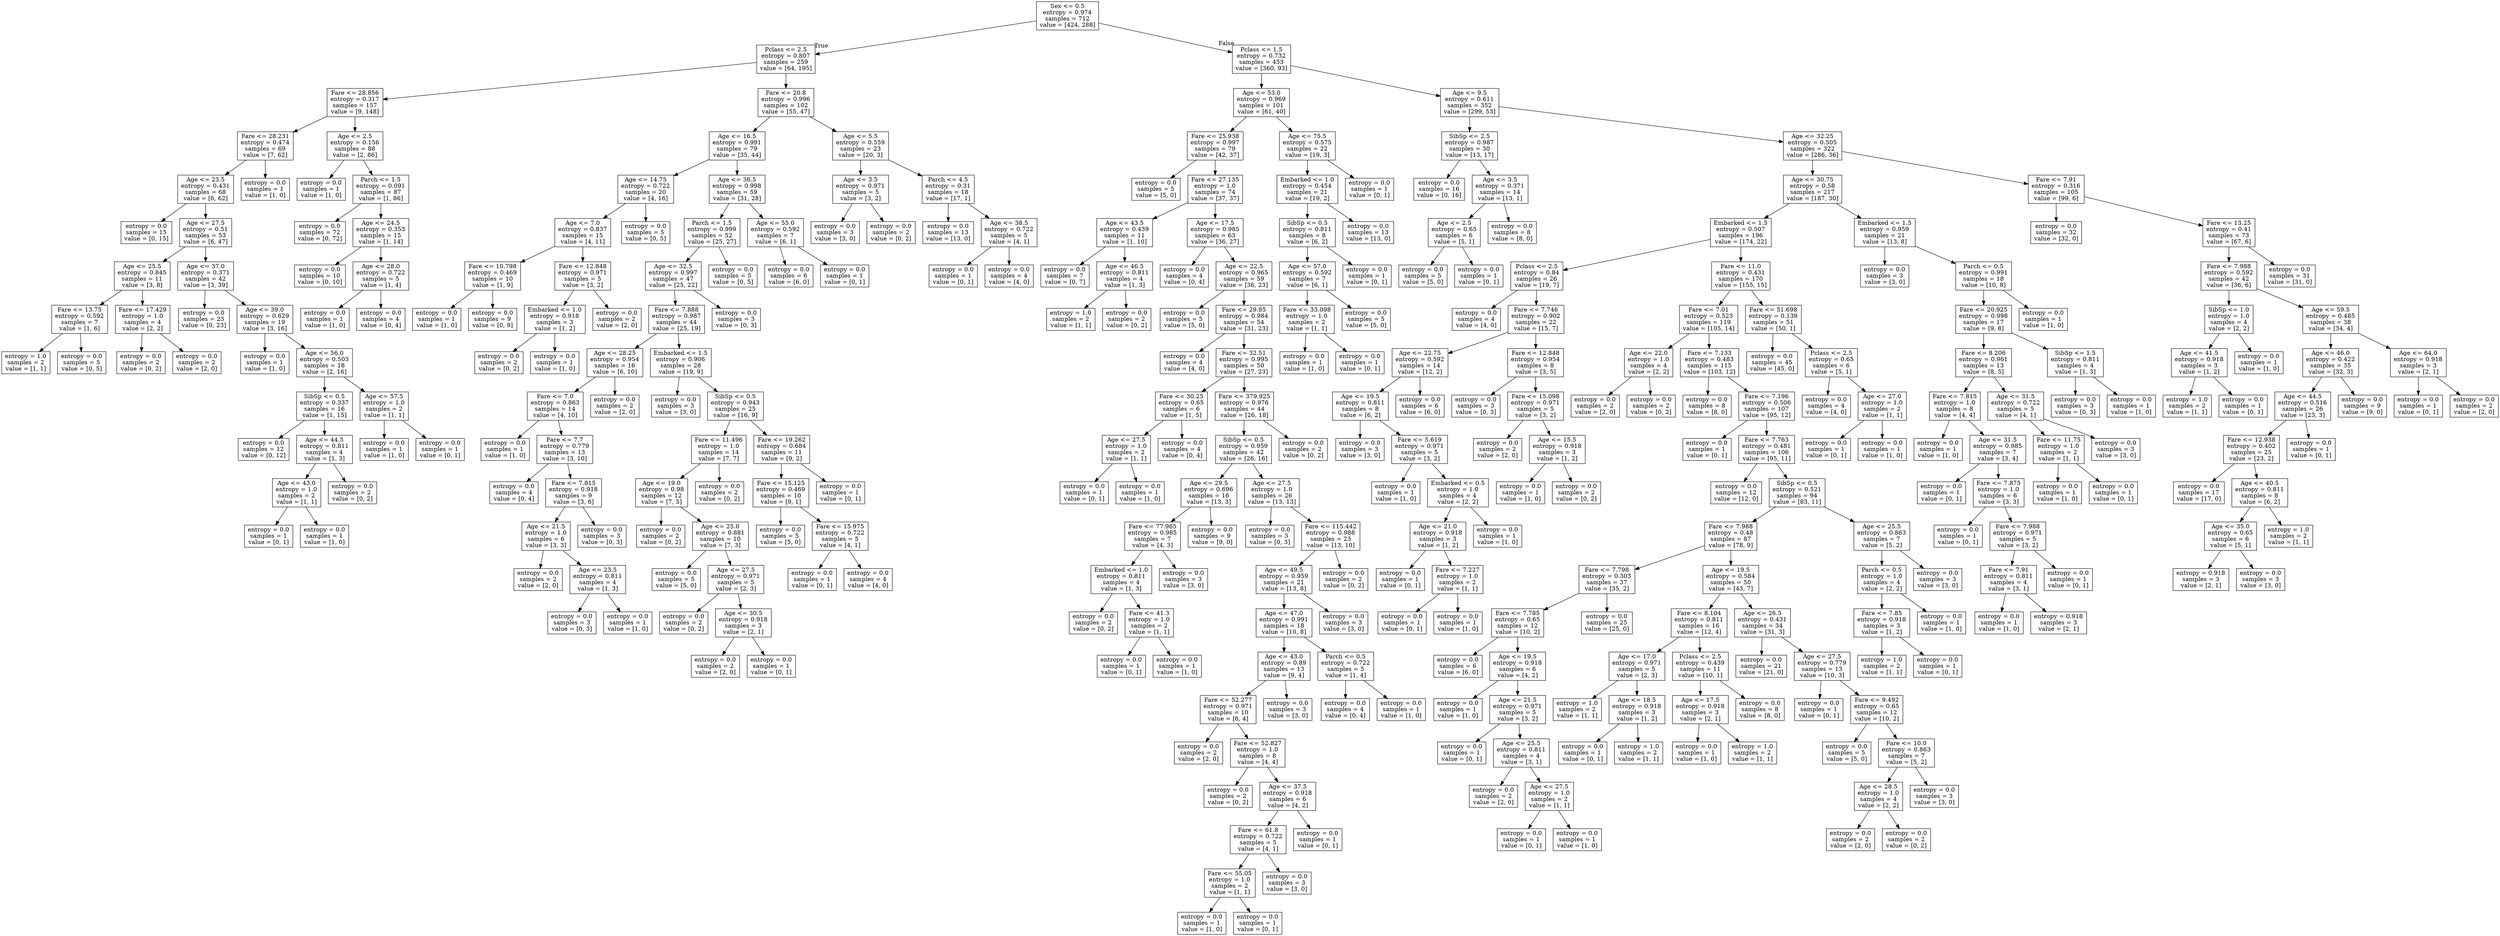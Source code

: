 digraph Tree {
node [shape=box] ;
0 [label="Sex <= 0.5\nentropy = 0.974\nsamples = 712\nvalue = [424, 288]"] ;
1 [label="Pclass <= 2.5\nentropy = 0.807\nsamples = 259\nvalue = [64, 195]"] ;
0 -> 1 [labeldistance=2.5, labelangle=45, headlabel="True"] ;
2 [label="Fare <= 28.856\nentropy = 0.317\nsamples = 157\nvalue = [9, 148]"] ;
1 -> 2 ;
3 [label="Fare <= 28.231\nentropy = 0.474\nsamples = 69\nvalue = [7, 62]"] ;
2 -> 3 ;
4 [label="Age <= 23.5\nentropy = 0.431\nsamples = 68\nvalue = [6, 62]"] ;
3 -> 4 ;
5 [label="entropy = 0.0\nsamples = 15\nvalue = [0, 15]"] ;
4 -> 5 ;
6 [label="Age <= 27.5\nentropy = 0.51\nsamples = 53\nvalue = [6, 47]"] ;
4 -> 6 ;
7 [label="Age <= 25.5\nentropy = 0.845\nsamples = 11\nvalue = [3, 8]"] ;
6 -> 7 ;
8 [label="Fare <= 13.75\nentropy = 0.592\nsamples = 7\nvalue = [1, 6]"] ;
7 -> 8 ;
9 [label="entropy = 1.0\nsamples = 2\nvalue = [1, 1]"] ;
8 -> 9 ;
10 [label="entropy = 0.0\nsamples = 5\nvalue = [0, 5]"] ;
8 -> 10 ;
11 [label="Fare <= 17.429\nentropy = 1.0\nsamples = 4\nvalue = [2, 2]"] ;
7 -> 11 ;
12 [label="entropy = 0.0\nsamples = 2\nvalue = [0, 2]"] ;
11 -> 12 ;
13 [label="entropy = 0.0\nsamples = 2\nvalue = [2, 0]"] ;
11 -> 13 ;
14 [label="Age <= 37.0\nentropy = 0.371\nsamples = 42\nvalue = [3, 39]"] ;
6 -> 14 ;
15 [label="entropy = 0.0\nsamples = 23\nvalue = [0, 23]"] ;
14 -> 15 ;
16 [label="Age <= 39.0\nentropy = 0.629\nsamples = 19\nvalue = [3, 16]"] ;
14 -> 16 ;
17 [label="entropy = 0.0\nsamples = 1\nvalue = [1, 0]"] ;
16 -> 17 ;
18 [label="Age <= 56.0\nentropy = 0.503\nsamples = 18\nvalue = [2, 16]"] ;
16 -> 18 ;
19 [label="SibSp <= 0.5\nentropy = 0.337\nsamples = 16\nvalue = [1, 15]"] ;
18 -> 19 ;
20 [label="entropy = 0.0\nsamples = 12\nvalue = [0, 12]"] ;
19 -> 20 ;
21 [label="Age <= 44.5\nentropy = 0.811\nsamples = 4\nvalue = [1, 3]"] ;
19 -> 21 ;
22 [label="Age <= 43.0\nentropy = 1.0\nsamples = 2\nvalue = [1, 1]"] ;
21 -> 22 ;
23 [label="entropy = 0.0\nsamples = 1\nvalue = [0, 1]"] ;
22 -> 23 ;
24 [label="entropy = 0.0\nsamples = 1\nvalue = [1, 0]"] ;
22 -> 24 ;
25 [label="entropy = 0.0\nsamples = 2\nvalue = [0, 2]"] ;
21 -> 25 ;
26 [label="Age <= 57.5\nentropy = 1.0\nsamples = 2\nvalue = [1, 1]"] ;
18 -> 26 ;
27 [label="entropy = 0.0\nsamples = 1\nvalue = [1, 0]"] ;
26 -> 27 ;
28 [label="entropy = 0.0\nsamples = 1\nvalue = [0, 1]"] ;
26 -> 28 ;
29 [label="entropy = 0.0\nsamples = 1\nvalue = [1, 0]"] ;
3 -> 29 ;
30 [label="Age <= 2.5\nentropy = 0.156\nsamples = 88\nvalue = [2, 86]"] ;
2 -> 30 ;
31 [label="entropy = 0.0\nsamples = 1\nvalue = [1, 0]"] ;
30 -> 31 ;
32 [label="Parch <= 1.5\nentropy = 0.091\nsamples = 87\nvalue = [1, 86]"] ;
30 -> 32 ;
33 [label="entropy = 0.0\nsamples = 72\nvalue = [0, 72]"] ;
32 -> 33 ;
34 [label="Age <= 24.5\nentropy = 0.353\nsamples = 15\nvalue = [1, 14]"] ;
32 -> 34 ;
35 [label="entropy = 0.0\nsamples = 10\nvalue = [0, 10]"] ;
34 -> 35 ;
36 [label="Age <= 28.0\nentropy = 0.722\nsamples = 5\nvalue = [1, 4]"] ;
34 -> 36 ;
37 [label="entropy = 0.0\nsamples = 1\nvalue = [1, 0]"] ;
36 -> 37 ;
38 [label="entropy = 0.0\nsamples = 4\nvalue = [0, 4]"] ;
36 -> 38 ;
39 [label="Fare <= 20.8\nentropy = 0.996\nsamples = 102\nvalue = [55, 47]"] ;
1 -> 39 ;
40 [label="Age <= 16.5\nentropy = 0.991\nsamples = 79\nvalue = [35, 44]"] ;
39 -> 40 ;
41 [label="Age <= 14.75\nentropy = 0.722\nsamples = 20\nvalue = [4, 16]"] ;
40 -> 41 ;
42 [label="Age <= 7.0\nentropy = 0.837\nsamples = 15\nvalue = [4, 11]"] ;
41 -> 42 ;
43 [label="Fare <= 10.798\nentropy = 0.469\nsamples = 10\nvalue = [1, 9]"] ;
42 -> 43 ;
44 [label="entropy = 0.0\nsamples = 1\nvalue = [1, 0]"] ;
43 -> 44 ;
45 [label="entropy = 0.0\nsamples = 9\nvalue = [0, 9]"] ;
43 -> 45 ;
46 [label="Fare <= 12.848\nentropy = 0.971\nsamples = 5\nvalue = [3, 2]"] ;
42 -> 46 ;
47 [label="Embarked <= 1.0\nentropy = 0.918\nsamples = 3\nvalue = [1, 2]"] ;
46 -> 47 ;
48 [label="entropy = 0.0\nsamples = 2\nvalue = [0, 2]"] ;
47 -> 48 ;
49 [label="entropy = 0.0\nsamples = 1\nvalue = [1, 0]"] ;
47 -> 49 ;
50 [label="entropy = 0.0\nsamples = 2\nvalue = [2, 0]"] ;
46 -> 50 ;
51 [label="entropy = 0.0\nsamples = 5\nvalue = [0, 5]"] ;
41 -> 51 ;
52 [label="Age <= 36.5\nentropy = 0.998\nsamples = 59\nvalue = [31, 28]"] ;
40 -> 52 ;
53 [label="Parch <= 1.5\nentropy = 0.999\nsamples = 52\nvalue = [25, 27]"] ;
52 -> 53 ;
54 [label="Age <= 32.5\nentropy = 0.997\nsamples = 47\nvalue = [25, 22]"] ;
53 -> 54 ;
55 [label="Fare <= 7.888\nentropy = 0.987\nsamples = 44\nvalue = [25, 19]"] ;
54 -> 55 ;
56 [label="Age <= 28.25\nentropy = 0.954\nsamples = 16\nvalue = [6, 10]"] ;
55 -> 56 ;
57 [label="Fare <= 7.0\nentropy = 0.863\nsamples = 14\nvalue = [4, 10]"] ;
56 -> 57 ;
58 [label="entropy = 0.0\nsamples = 1\nvalue = [1, 0]"] ;
57 -> 58 ;
59 [label="Fare <= 7.7\nentropy = 0.779\nsamples = 13\nvalue = [3, 10]"] ;
57 -> 59 ;
60 [label="entropy = 0.0\nsamples = 4\nvalue = [0, 4]"] ;
59 -> 60 ;
61 [label="Fare <= 7.815\nentropy = 0.918\nsamples = 9\nvalue = [3, 6]"] ;
59 -> 61 ;
62 [label="Age <= 21.5\nentropy = 1.0\nsamples = 6\nvalue = [3, 3]"] ;
61 -> 62 ;
63 [label="entropy = 0.0\nsamples = 2\nvalue = [2, 0]"] ;
62 -> 63 ;
64 [label="Age <= 23.5\nentropy = 0.811\nsamples = 4\nvalue = [1, 3]"] ;
62 -> 64 ;
65 [label="entropy = 0.0\nsamples = 3\nvalue = [0, 3]"] ;
64 -> 65 ;
66 [label="entropy = 0.0\nsamples = 1\nvalue = [1, 0]"] ;
64 -> 66 ;
67 [label="entropy = 0.0\nsamples = 3\nvalue = [0, 3]"] ;
61 -> 67 ;
68 [label="entropy = 0.0\nsamples = 2\nvalue = [2, 0]"] ;
56 -> 68 ;
69 [label="Embarked <= 1.5\nentropy = 0.906\nsamples = 28\nvalue = [19, 9]"] ;
55 -> 69 ;
70 [label="entropy = 0.0\nsamples = 3\nvalue = [3, 0]"] ;
69 -> 70 ;
71 [label="SibSp <= 0.5\nentropy = 0.943\nsamples = 25\nvalue = [16, 9]"] ;
69 -> 71 ;
72 [label="Fare <= 11.496\nentropy = 1.0\nsamples = 14\nvalue = [7, 7]"] ;
71 -> 72 ;
73 [label="Age <= 19.0\nentropy = 0.98\nsamples = 12\nvalue = [7, 5]"] ;
72 -> 73 ;
74 [label="entropy = 0.0\nsamples = 2\nvalue = [0, 2]"] ;
73 -> 74 ;
75 [label="Age <= 25.0\nentropy = 0.881\nsamples = 10\nvalue = [7, 3]"] ;
73 -> 75 ;
76 [label="entropy = 0.0\nsamples = 5\nvalue = [5, 0]"] ;
75 -> 76 ;
77 [label="Age <= 27.5\nentropy = 0.971\nsamples = 5\nvalue = [2, 3]"] ;
75 -> 77 ;
78 [label="entropy = 0.0\nsamples = 2\nvalue = [0, 2]"] ;
77 -> 78 ;
79 [label="Age <= 30.5\nentropy = 0.918\nsamples = 3\nvalue = [2, 1]"] ;
77 -> 79 ;
80 [label="entropy = 0.0\nsamples = 2\nvalue = [2, 0]"] ;
79 -> 80 ;
81 [label="entropy = 0.0\nsamples = 1\nvalue = [0, 1]"] ;
79 -> 81 ;
82 [label="entropy = 0.0\nsamples = 2\nvalue = [0, 2]"] ;
72 -> 82 ;
83 [label="Fare <= 19.262\nentropy = 0.684\nsamples = 11\nvalue = [9, 2]"] ;
71 -> 83 ;
84 [label="Fare <= 15.125\nentropy = 0.469\nsamples = 10\nvalue = [9, 1]"] ;
83 -> 84 ;
85 [label="entropy = 0.0\nsamples = 5\nvalue = [5, 0]"] ;
84 -> 85 ;
86 [label="Fare <= 15.975\nentropy = 0.722\nsamples = 5\nvalue = [4, 1]"] ;
84 -> 86 ;
87 [label="entropy = 0.0\nsamples = 1\nvalue = [0, 1]"] ;
86 -> 87 ;
88 [label="entropy = 0.0\nsamples = 4\nvalue = [4, 0]"] ;
86 -> 88 ;
89 [label="entropy = 0.0\nsamples = 1\nvalue = [0, 1]"] ;
83 -> 89 ;
90 [label="entropy = 0.0\nsamples = 3\nvalue = [0, 3]"] ;
54 -> 90 ;
91 [label="entropy = 0.0\nsamples = 5\nvalue = [0, 5]"] ;
53 -> 91 ;
92 [label="Age <= 55.0\nentropy = 0.592\nsamples = 7\nvalue = [6, 1]"] ;
52 -> 92 ;
93 [label="entropy = 0.0\nsamples = 6\nvalue = [6, 0]"] ;
92 -> 93 ;
94 [label="entropy = 0.0\nsamples = 1\nvalue = [0, 1]"] ;
92 -> 94 ;
95 [label="Age <= 5.5\nentropy = 0.559\nsamples = 23\nvalue = [20, 3]"] ;
39 -> 95 ;
96 [label="Age <= 3.5\nentropy = 0.971\nsamples = 5\nvalue = [3, 2]"] ;
95 -> 96 ;
97 [label="entropy = 0.0\nsamples = 3\nvalue = [3, 0]"] ;
96 -> 97 ;
98 [label="entropy = 0.0\nsamples = 2\nvalue = [0, 2]"] ;
96 -> 98 ;
99 [label="Parch <= 4.5\nentropy = 0.31\nsamples = 18\nvalue = [17, 1]"] ;
95 -> 99 ;
100 [label="entropy = 0.0\nsamples = 13\nvalue = [13, 0]"] ;
99 -> 100 ;
101 [label="Age <= 38.5\nentropy = 0.722\nsamples = 5\nvalue = [4, 1]"] ;
99 -> 101 ;
102 [label="entropy = 0.0\nsamples = 1\nvalue = [0, 1]"] ;
101 -> 102 ;
103 [label="entropy = 0.0\nsamples = 4\nvalue = [4, 0]"] ;
101 -> 103 ;
104 [label="Pclass <= 1.5\nentropy = 0.732\nsamples = 453\nvalue = [360, 93]"] ;
0 -> 104 [labeldistance=2.5, labelangle=-45, headlabel="False"] ;
105 [label="Age <= 53.0\nentropy = 0.969\nsamples = 101\nvalue = [61, 40]"] ;
104 -> 105 ;
106 [label="Fare <= 25.938\nentropy = 0.997\nsamples = 79\nvalue = [42, 37]"] ;
105 -> 106 ;
107 [label="entropy = 0.0\nsamples = 5\nvalue = [5, 0]"] ;
106 -> 107 ;
108 [label="Fare <= 27.135\nentropy = 1.0\nsamples = 74\nvalue = [37, 37]"] ;
106 -> 108 ;
109 [label="Age <= 43.5\nentropy = 0.439\nsamples = 11\nvalue = [1, 10]"] ;
108 -> 109 ;
110 [label="entropy = 0.0\nsamples = 7\nvalue = [0, 7]"] ;
109 -> 110 ;
111 [label="Age <= 46.5\nentropy = 0.811\nsamples = 4\nvalue = [1, 3]"] ;
109 -> 111 ;
112 [label="entropy = 1.0\nsamples = 2\nvalue = [1, 1]"] ;
111 -> 112 ;
113 [label="entropy = 0.0\nsamples = 2\nvalue = [0, 2]"] ;
111 -> 113 ;
114 [label="Age <= 17.5\nentropy = 0.985\nsamples = 63\nvalue = [36, 27]"] ;
108 -> 114 ;
115 [label="entropy = 0.0\nsamples = 4\nvalue = [0, 4]"] ;
114 -> 115 ;
116 [label="Age <= 22.5\nentropy = 0.965\nsamples = 59\nvalue = [36, 23]"] ;
114 -> 116 ;
117 [label="entropy = 0.0\nsamples = 5\nvalue = [5, 0]"] ;
116 -> 117 ;
118 [label="Fare <= 29.85\nentropy = 0.984\nsamples = 54\nvalue = [31, 23]"] ;
116 -> 118 ;
119 [label="entropy = 0.0\nsamples = 4\nvalue = [4, 0]"] ;
118 -> 119 ;
120 [label="Fare <= 32.51\nentropy = 0.995\nsamples = 50\nvalue = [27, 23]"] ;
118 -> 120 ;
121 [label="Fare <= 30.25\nentropy = 0.65\nsamples = 6\nvalue = [1, 5]"] ;
120 -> 121 ;
122 [label="Age <= 27.5\nentropy = 1.0\nsamples = 2\nvalue = [1, 1]"] ;
121 -> 122 ;
123 [label="entropy = 0.0\nsamples = 1\nvalue = [0, 1]"] ;
122 -> 123 ;
124 [label="entropy = 0.0\nsamples = 1\nvalue = [1, 0]"] ;
122 -> 124 ;
125 [label="entropy = 0.0\nsamples = 4\nvalue = [0, 4]"] ;
121 -> 125 ;
126 [label="Fare <= 379.925\nentropy = 0.976\nsamples = 44\nvalue = [26, 18]"] ;
120 -> 126 ;
127 [label="SibSp <= 0.5\nentropy = 0.959\nsamples = 42\nvalue = [26, 16]"] ;
126 -> 127 ;
128 [label="Age <= 29.5\nentropy = 0.696\nsamples = 16\nvalue = [13, 3]"] ;
127 -> 128 ;
129 [label="Fare <= 77.965\nentropy = 0.985\nsamples = 7\nvalue = [4, 3]"] ;
128 -> 129 ;
130 [label="Embarked <= 1.0\nentropy = 0.811\nsamples = 4\nvalue = [1, 3]"] ;
129 -> 130 ;
131 [label="entropy = 0.0\nsamples = 2\nvalue = [0, 2]"] ;
130 -> 131 ;
132 [label="Fare <= 41.3\nentropy = 1.0\nsamples = 2\nvalue = [1, 1]"] ;
130 -> 132 ;
133 [label="entropy = 0.0\nsamples = 1\nvalue = [0, 1]"] ;
132 -> 133 ;
134 [label="entropy = 0.0\nsamples = 1\nvalue = [1, 0]"] ;
132 -> 134 ;
135 [label="entropy = 0.0\nsamples = 3\nvalue = [3, 0]"] ;
129 -> 135 ;
136 [label="entropy = 0.0\nsamples = 9\nvalue = [9, 0]"] ;
128 -> 136 ;
137 [label="Age <= 27.5\nentropy = 1.0\nsamples = 26\nvalue = [13, 13]"] ;
127 -> 137 ;
138 [label="entropy = 0.0\nsamples = 3\nvalue = [0, 3]"] ;
137 -> 138 ;
139 [label="Fare <= 115.442\nentropy = 0.988\nsamples = 23\nvalue = [13, 10]"] ;
137 -> 139 ;
140 [label="Age <= 49.5\nentropy = 0.959\nsamples = 21\nvalue = [13, 8]"] ;
139 -> 140 ;
141 [label="Age <= 47.0\nentropy = 0.991\nsamples = 18\nvalue = [10, 8]"] ;
140 -> 141 ;
142 [label="Age <= 43.0\nentropy = 0.89\nsamples = 13\nvalue = [9, 4]"] ;
141 -> 142 ;
143 [label="Fare <= 52.277\nentropy = 0.971\nsamples = 10\nvalue = [6, 4]"] ;
142 -> 143 ;
144 [label="entropy = 0.0\nsamples = 2\nvalue = [2, 0]"] ;
143 -> 144 ;
145 [label="Fare <= 52.827\nentropy = 1.0\nsamples = 8\nvalue = [4, 4]"] ;
143 -> 145 ;
146 [label="entropy = 0.0\nsamples = 2\nvalue = [0, 2]"] ;
145 -> 146 ;
147 [label="Age <= 37.5\nentropy = 0.918\nsamples = 6\nvalue = [4, 2]"] ;
145 -> 147 ;
148 [label="Fare <= 61.8\nentropy = 0.722\nsamples = 5\nvalue = [4, 1]"] ;
147 -> 148 ;
149 [label="Fare <= 55.05\nentropy = 1.0\nsamples = 2\nvalue = [1, 1]"] ;
148 -> 149 ;
150 [label="entropy = 0.0\nsamples = 1\nvalue = [1, 0]"] ;
149 -> 150 ;
151 [label="entropy = 0.0\nsamples = 1\nvalue = [0, 1]"] ;
149 -> 151 ;
152 [label="entropy = 0.0\nsamples = 3\nvalue = [3, 0]"] ;
148 -> 152 ;
153 [label="entropy = 0.0\nsamples = 1\nvalue = [0, 1]"] ;
147 -> 153 ;
154 [label="entropy = 0.0\nsamples = 3\nvalue = [3, 0]"] ;
142 -> 154 ;
155 [label="Parch <= 0.5\nentropy = 0.722\nsamples = 5\nvalue = [1, 4]"] ;
141 -> 155 ;
156 [label="entropy = 0.0\nsamples = 4\nvalue = [0, 4]"] ;
155 -> 156 ;
157 [label="entropy = 0.0\nsamples = 1\nvalue = [1, 0]"] ;
155 -> 157 ;
158 [label="entropy = 0.0\nsamples = 3\nvalue = [3, 0]"] ;
140 -> 158 ;
159 [label="entropy = 0.0\nsamples = 2\nvalue = [0, 2]"] ;
139 -> 159 ;
160 [label="entropy = 0.0\nsamples = 2\nvalue = [0, 2]"] ;
126 -> 160 ;
161 [label="Age <= 75.5\nentropy = 0.575\nsamples = 22\nvalue = [19, 3]"] ;
105 -> 161 ;
162 [label="Embarked <= 1.0\nentropy = 0.454\nsamples = 21\nvalue = [19, 2]"] ;
161 -> 162 ;
163 [label="SibSp <= 0.5\nentropy = 0.811\nsamples = 8\nvalue = [6, 2]"] ;
162 -> 163 ;
164 [label="Age <= 57.0\nentropy = 0.592\nsamples = 7\nvalue = [6, 1]"] ;
163 -> 164 ;
165 [label="Fare <= 33.098\nentropy = 1.0\nsamples = 2\nvalue = [1, 1]"] ;
164 -> 165 ;
166 [label="entropy = 0.0\nsamples = 1\nvalue = [1, 0]"] ;
165 -> 166 ;
167 [label="entropy = 0.0\nsamples = 1\nvalue = [0, 1]"] ;
165 -> 167 ;
168 [label="entropy = 0.0\nsamples = 5\nvalue = [5, 0]"] ;
164 -> 168 ;
169 [label="entropy = 0.0\nsamples = 1\nvalue = [0, 1]"] ;
163 -> 169 ;
170 [label="entropy = 0.0\nsamples = 13\nvalue = [13, 0]"] ;
162 -> 170 ;
171 [label="entropy = 0.0\nsamples = 1\nvalue = [0, 1]"] ;
161 -> 171 ;
172 [label="Age <= 9.5\nentropy = 0.611\nsamples = 352\nvalue = [299, 53]"] ;
104 -> 172 ;
173 [label="SibSp <= 2.5\nentropy = 0.987\nsamples = 30\nvalue = [13, 17]"] ;
172 -> 173 ;
174 [label="entropy = 0.0\nsamples = 16\nvalue = [0, 16]"] ;
173 -> 174 ;
175 [label="Age <= 3.5\nentropy = 0.371\nsamples = 14\nvalue = [13, 1]"] ;
173 -> 175 ;
176 [label="Age <= 2.5\nentropy = 0.65\nsamples = 6\nvalue = [5, 1]"] ;
175 -> 176 ;
177 [label="entropy = 0.0\nsamples = 5\nvalue = [5, 0]"] ;
176 -> 177 ;
178 [label="entropy = 0.0\nsamples = 1\nvalue = [0, 1]"] ;
176 -> 178 ;
179 [label="entropy = 0.0\nsamples = 8\nvalue = [8, 0]"] ;
175 -> 179 ;
180 [label="Age <= 32.25\nentropy = 0.505\nsamples = 322\nvalue = [286, 36]"] ;
172 -> 180 ;
181 [label="Age <= 30.75\nentropy = 0.58\nsamples = 217\nvalue = [187, 30]"] ;
180 -> 181 ;
182 [label="Embarked <= 1.5\nentropy = 0.507\nsamples = 196\nvalue = [174, 22]"] ;
181 -> 182 ;
183 [label="Pclass <= 2.5\nentropy = 0.84\nsamples = 26\nvalue = [19, 7]"] ;
182 -> 183 ;
184 [label="entropy = 0.0\nsamples = 4\nvalue = [4, 0]"] ;
183 -> 184 ;
185 [label="Fare <= 7.746\nentropy = 0.902\nsamples = 22\nvalue = [15, 7]"] ;
183 -> 185 ;
186 [label="Age <= 22.75\nentropy = 0.592\nsamples = 14\nvalue = [12, 2]"] ;
185 -> 186 ;
187 [label="Age <= 19.5\nentropy = 0.811\nsamples = 8\nvalue = [6, 2]"] ;
186 -> 187 ;
188 [label="entropy = 0.0\nsamples = 3\nvalue = [3, 0]"] ;
187 -> 188 ;
189 [label="Fare <= 5.619\nentropy = 0.971\nsamples = 5\nvalue = [3, 2]"] ;
187 -> 189 ;
190 [label="entropy = 0.0\nsamples = 1\nvalue = [1, 0]"] ;
189 -> 190 ;
191 [label="Embarked <= 0.5\nentropy = 1.0\nsamples = 4\nvalue = [2, 2]"] ;
189 -> 191 ;
192 [label="Age <= 21.0\nentropy = 0.918\nsamples = 3\nvalue = [1, 2]"] ;
191 -> 192 ;
193 [label="entropy = 0.0\nsamples = 1\nvalue = [0, 1]"] ;
192 -> 193 ;
194 [label="Fare <= 7.227\nentropy = 1.0\nsamples = 2\nvalue = [1, 1]"] ;
192 -> 194 ;
195 [label="entropy = 0.0\nsamples = 1\nvalue = [0, 1]"] ;
194 -> 195 ;
196 [label="entropy = 0.0\nsamples = 1\nvalue = [1, 0]"] ;
194 -> 196 ;
197 [label="entropy = 0.0\nsamples = 1\nvalue = [1, 0]"] ;
191 -> 197 ;
198 [label="entropy = 0.0\nsamples = 6\nvalue = [6, 0]"] ;
186 -> 198 ;
199 [label="Fare <= 12.848\nentropy = 0.954\nsamples = 8\nvalue = [3, 5]"] ;
185 -> 199 ;
200 [label="entropy = 0.0\nsamples = 3\nvalue = [0, 3]"] ;
199 -> 200 ;
201 [label="Fare <= 15.098\nentropy = 0.971\nsamples = 5\nvalue = [3, 2]"] ;
199 -> 201 ;
202 [label="entropy = 0.0\nsamples = 2\nvalue = [2, 0]"] ;
201 -> 202 ;
203 [label="Age <= 15.5\nentropy = 0.918\nsamples = 3\nvalue = [1, 2]"] ;
201 -> 203 ;
204 [label="entropy = 0.0\nsamples = 1\nvalue = [1, 0]"] ;
203 -> 204 ;
205 [label="entropy = 0.0\nsamples = 2\nvalue = [0, 2]"] ;
203 -> 205 ;
206 [label="Fare <= 11.0\nentropy = 0.431\nsamples = 170\nvalue = [155, 15]"] ;
182 -> 206 ;
207 [label="Fare <= 7.01\nentropy = 0.523\nsamples = 119\nvalue = [105, 14]"] ;
206 -> 207 ;
208 [label="Age <= 22.0\nentropy = 1.0\nsamples = 4\nvalue = [2, 2]"] ;
207 -> 208 ;
209 [label="entropy = 0.0\nsamples = 2\nvalue = [2, 0]"] ;
208 -> 209 ;
210 [label="entropy = 0.0\nsamples = 2\nvalue = [0, 2]"] ;
208 -> 210 ;
211 [label="Fare <= 7.133\nentropy = 0.483\nsamples = 115\nvalue = [103, 12]"] ;
207 -> 211 ;
212 [label="entropy = 0.0\nsamples = 8\nvalue = [8, 0]"] ;
211 -> 212 ;
213 [label="Fare <= 7.196\nentropy = 0.506\nsamples = 107\nvalue = [95, 12]"] ;
211 -> 213 ;
214 [label="entropy = 0.0\nsamples = 1\nvalue = [0, 1]"] ;
213 -> 214 ;
215 [label="Fare <= 7.763\nentropy = 0.481\nsamples = 106\nvalue = [95, 11]"] ;
213 -> 215 ;
216 [label="entropy = 0.0\nsamples = 12\nvalue = [12, 0]"] ;
215 -> 216 ;
217 [label="SibSp <= 0.5\nentropy = 0.521\nsamples = 94\nvalue = [83, 11]"] ;
215 -> 217 ;
218 [label="Fare <= 7.988\nentropy = 0.48\nsamples = 87\nvalue = [78, 9]"] ;
217 -> 218 ;
219 [label="Fare <= 7.798\nentropy = 0.303\nsamples = 37\nvalue = [35, 2]"] ;
218 -> 219 ;
220 [label="Fare <= 7.785\nentropy = 0.65\nsamples = 12\nvalue = [10, 2]"] ;
219 -> 220 ;
221 [label="entropy = 0.0\nsamples = 6\nvalue = [6, 0]"] ;
220 -> 221 ;
222 [label="Age <= 19.5\nentropy = 0.918\nsamples = 6\nvalue = [4, 2]"] ;
220 -> 222 ;
223 [label="entropy = 0.0\nsamples = 1\nvalue = [1, 0]"] ;
222 -> 223 ;
224 [label="Age <= 21.5\nentropy = 0.971\nsamples = 5\nvalue = [3, 2]"] ;
222 -> 224 ;
225 [label="entropy = 0.0\nsamples = 1\nvalue = [0, 1]"] ;
224 -> 225 ;
226 [label="Age <= 25.5\nentropy = 0.811\nsamples = 4\nvalue = [3, 1]"] ;
224 -> 226 ;
227 [label="entropy = 0.0\nsamples = 2\nvalue = [2, 0]"] ;
226 -> 227 ;
228 [label="Age <= 27.5\nentropy = 1.0\nsamples = 2\nvalue = [1, 1]"] ;
226 -> 228 ;
229 [label="entropy = 0.0\nsamples = 1\nvalue = [0, 1]"] ;
228 -> 229 ;
230 [label="entropy = 0.0\nsamples = 1\nvalue = [1, 0]"] ;
228 -> 230 ;
231 [label="entropy = 0.0\nsamples = 25\nvalue = [25, 0]"] ;
219 -> 231 ;
232 [label="Age <= 19.5\nentropy = 0.584\nsamples = 50\nvalue = [43, 7]"] ;
218 -> 232 ;
233 [label="Fare <= 8.104\nentropy = 0.811\nsamples = 16\nvalue = [12, 4]"] ;
232 -> 233 ;
234 [label="Age <= 17.0\nentropy = 0.971\nsamples = 5\nvalue = [2, 3]"] ;
233 -> 234 ;
235 [label="entropy = 1.0\nsamples = 2\nvalue = [1, 1]"] ;
234 -> 235 ;
236 [label="Age <= 18.5\nentropy = 0.918\nsamples = 3\nvalue = [1, 2]"] ;
234 -> 236 ;
237 [label="entropy = 0.0\nsamples = 1\nvalue = [0, 1]"] ;
236 -> 237 ;
238 [label="entropy = 1.0\nsamples = 2\nvalue = [1, 1]"] ;
236 -> 238 ;
239 [label="Pclass <= 2.5\nentropy = 0.439\nsamples = 11\nvalue = [10, 1]"] ;
233 -> 239 ;
240 [label="Age <= 17.5\nentropy = 0.918\nsamples = 3\nvalue = [2, 1]"] ;
239 -> 240 ;
241 [label="entropy = 0.0\nsamples = 1\nvalue = [1, 0]"] ;
240 -> 241 ;
242 [label="entropy = 1.0\nsamples = 2\nvalue = [1, 1]"] ;
240 -> 242 ;
243 [label="entropy = 0.0\nsamples = 8\nvalue = [8, 0]"] ;
239 -> 243 ;
244 [label="Age <= 26.5\nentropy = 0.431\nsamples = 34\nvalue = [31, 3]"] ;
232 -> 244 ;
245 [label="entropy = 0.0\nsamples = 21\nvalue = [21, 0]"] ;
244 -> 245 ;
246 [label="Age <= 27.5\nentropy = 0.779\nsamples = 13\nvalue = [10, 3]"] ;
244 -> 246 ;
247 [label="entropy = 0.0\nsamples = 1\nvalue = [0, 1]"] ;
246 -> 247 ;
248 [label="Fare <= 9.492\nentropy = 0.65\nsamples = 12\nvalue = [10, 2]"] ;
246 -> 248 ;
249 [label="entropy = 0.0\nsamples = 5\nvalue = [5, 0]"] ;
248 -> 249 ;
250 [label="Fare <= 10.0\nentropy = 0.863\nsamples = 7\nvalue = [5, 2]"] ;
248 -> 250 ;
251 [label="Age <= 28.5\nentropy = 1.0\nsamples = 4\nvalue = [2, 2]"] ;
250 -> 251 ;
252 [label="entropy = 0.0\nsamples = 2\nvalue = [2, 0]"] ;
251 -> 252 ;
253 [label="entropy = 0.0\nsamples = 2\nvalue = [0, 2]"] ;
251 -> 253 ;
254 [label="entropy = 0.0\nsamples = 3\nvalue = [3, 0]"] ;
250 -> 254 ;
255 [label="Age <= 25.5\nentropy = 0.863\nsamples = 7\nvalue = [5, 2]"] ;
217 -> 255 ;
256 [label="Parch <= 0.5\nentropy = 1.0\nsamples = 4\nvalue = [2, 2]"] ;
255 -> 256 ;
257 [label="Fare <= 7.85\nentropy = 0.918\nsamples = 3\nvalue = [1, 2]"] ;
256 -> 257 ;
258 [label="entropy = 1.0\nsamples = 2\nvalue = [1, 1]"] ;
257 -> 258 ;
259 [label="entropy = 0.0\nsamples = 1\nvalue = [0, 1]"] ;
257 -> 259 ;
260 [label="entropy = 0.0\nsamples = 1\nvalue = [1, 0]"] ;
256 -> 260 ;
261 [label="entropy = 0.0\nsamples = 3\nvalue = [3, 0]"] ;
255 -> 261 ;
262 [label="Fare <= 51.698\nentropy = 0.139\nsamples = 51\nvalue = [50, 1]"] ;
206 -> 262 ;
263 [label="entropy = 0.0\nsamples = 45\nvalue = [45, 0]"] ;
262 -> 263 ;
264 [label="Pclass <= 2.5\nentropy = 0.65\nsamples = 6\nvalue = [5, 1]"] ;
262 -> 264 ;
265 [label="entropy = 0.0\nsamples = 4\nvalue = [4, 0]"] ;
264 -> 265 ;
266 [label="Age <= 27.0\nentropy = 1.0\nsamples = 2\nvalue = [1, 1]"] ;
264 -> 266 ;
267 [label="entropy = 0.0\nsamples = 1\nvalue = [0, 1]"] ;
266 -> 267 ;
268 [label="entropy = 0.0\nsamples = 1\nvalue = [1, 0]"] ;
266 -> 268 ;
269 [label="Embarked <= 1.5\nentropy = 0.959\nsamples = 21\nvalue = [13, 8]"] ;
181 -> 269 ;
270 [label="entropy = 0.0\nsamples = 3\nvalue = [3, 0]"] ;
269 -> 270 ;
271 [label="Parch <= 0.5\nentropy = 0.991\nsamples = 18\nvalue = [10, 8]"] ;
269 -> 271 ;
272 [label="Fare <= 20.925\nentropy = 0.998\nsamples = 17\nvalue = [9, 8]"] ;
271 -> 272 ;
273 [label="Fare <= 8.206\nentropy = 0.961\nsamples = 13\nvalue = [8, 5]"] ;
272 -> 273 ;
274 [label="Fare <= 7.815\nentropy = 1.0\nsamples = 8\nvalue = [4, 4]"] ;
273 -> 274 ;
275 [label="entropy = 0.0\nsamples = 1\nvalue = [1, 0]"] ;
274 -> 275 ;
276 [label="Age <= 31.5\nentropy = 0.985\nsamples = 7\nvalue = [3, 4]"] ;
274 -> 276 ;
277 [label="entropy = 0.0\nsamples = 1\nvalue = [0, 1]"] ;
276 -> 277 ;
278 [label="Fare <= 7.875\nentropy = 1.0\nsamples = 6\nvalue = [3, 3]"] ;
276 -> 278 ;
279 [label="entropy = 0.0\nsamples = 1\nvalue = [0, 1]"] ;
278 -> 279 ;
280 [label="Fare <= 7.988\nentropy = 0.971\nsamples = 5\nvalue = [3, 2]"] ;
278 -> 280 ;
281 [label="Fare <= 7.91\nentropy = 0.811\nsamples = 4\nvalue = [3, 1]"] ;
280 -> 281 ;
282 [label="entropy = 0.0\nsamples = 1\nvalue = [1, 0]"] ;
281 -> 282 ;
283 [label="entropy = 0.918\nsamples = 3\nvalue = [2, 1]"] ;
281 -> 283 ;
284 [label="entropy = 0.0\nsamples = 1\nvalue = [0, 1]"] ;
280 -> 284 ;
285 [label="Age <= 31.5\nentropy = 0.722\nsamples = 5\nvalue = [4, 1]"] ;
273 -> 285 ;
286 [label="Fare <= 11.75\nentropy = 1.0\nsamples = 2\nvalue = [1, 1]"] ;
285 -> 286 ;
287 [label="entropy = 0.0\nsamples = 1\nvalue = [1, 0]"] ;
286 -> 287 ;
288 [label="entropy = 0.0\nsamples = 1\nvalue = [0, 1]"] ;
286 -> 288 ;
289 [label="entropy = 0.0\nsamples = 3\nvalue = [3, 0]"] ;
285 -> 289 ;
290 [label="SibSp <= 1.5\nentropy = 0.811\nsamples = 4\nvalue = [1, 3]"] ;
272 -> 290 ;
291 [label="entropy = 0.0\nsamples = 3\nvalue = [0, 3]"] ;
290 -> 291 ;
292 [label="entropy = 0.0\nsamples = 1\nvalue = [1, 0]"] ;
290 -> 292 ;
293 [label="entropy = 0.0\nsamples = 1\nvalue = [1, 0]"] ;
271 -> 293 ;
294 [label="Fare <= 7.91\nentropy = 0.316\nsamples = 105\nvalue = [99, 6]"] ;
180 -> 294 ;
295 [label="entropy = 0.0\nsamples = 32\nvalue = [32, 0]"] ;
294 -> 295 ;
296 [label="Fare <= 13.25\nentropy = 0.41\nsamples = 73\nvalue = [67, 6]"] ;
294 -> 296 ;
297 [label="Fare <= 7.988\nentropy = 0.592\nsamples = 42\nvalue = [36, 6]"] ;
296 -> 297 ;
298 [label="SibSp <= 1.0\nentropy = 1.0\nsamples = 4\nvalue = [2, 2]"] ;
297 -> 298 ;
299 [label="Age <= 41.5\nentropy = 0.918\nsamples = 3\nvalue = [1, 2]"] ;
298 -> 299 ;
300 [label="entropy = 1.0\nsamples = 2\nvalue = [1, 1]"] ;
299 -> 300 ;
301 [label="entropy = 0.0\nsamples = 1\nvalue = [0, 1]"] ;
299 -> 301 ;
302 [label="entropy = 0.0\nsamples = 1\nvalue = [1, 0]"] ;
298 -> 302 ;
303 [label="Age <= 59.5\nentropy = 0.485\nsamples = 38\nvalue = [34, 4]"] ;
297 -> 303 ;
304 [label="Age <= 46.0\nentropy = 0.422\nsamples = 35\nvalue = [32, 3]"] ;
303 -> 304 ;
305 [label="Age <= 44.5\nentropy = 0.516\nsamples = 26\nvalue = [23, 3]"] ;
304 -> 305 ;
306 [label="Fare <= 12.938\nentropy = 0.402\nsamples = 25\nvalue = [23, 2]"] ;
305 -> 306 ;
307 [label="entropy = 0.0\nsamples = 17\nvalue = [17, 0]"] ;
306 -> 307 ;
308 [label="Age <= 40.5\nentropy = 0.811\nsamples = 8\nvalue = [6, 2]"] ;
306 -> 308 ;
309 [label="Age <= 35.0\nentropy = 0.65\nsamples = 6\nvalue = [5, 1]"] ;
308 -> 309 ;
310 [label="entropy = 0.918\nsamples = 3\nvalue = [2, 1]"] ;
309 -> 310 ;
311 [label="entropy = 0.0\nsamples = 3\nvalue = [3, 0]"] ;
309 -> 311 ;
312 [label="entropy = 1.0\nsamples = 2\nvalue = [1, 1]"] ;
308 -> 312 ;
313 [label="entropy = 0.0\nsamples = 1\nvalue = [0, 1]"] ;
305 -> 313 ;
314 [label="entropy = 0.0\nsamples = 9\nvalue = [9, 0]"] ;
304 -> 314 ;
315 [label="Age <= 64.0\nentropy = 0.918\nsamples = 3\nvalue = [2, 1]"] ;
303 -> 315 ;
316 [label="entropy = 0.0\nsamples = 1\nvalue = [0, 1]"] ;
315 -> 316 ;
317 [label="entropy = 0.0\nsamples = 2\nvalue = [2, 0]"] ;
315 -> 317 ;
318 [label="entropy = 0.0\nsamples = 31\nvalue = [31, 0]"] ;
296 -> 318 ;
}